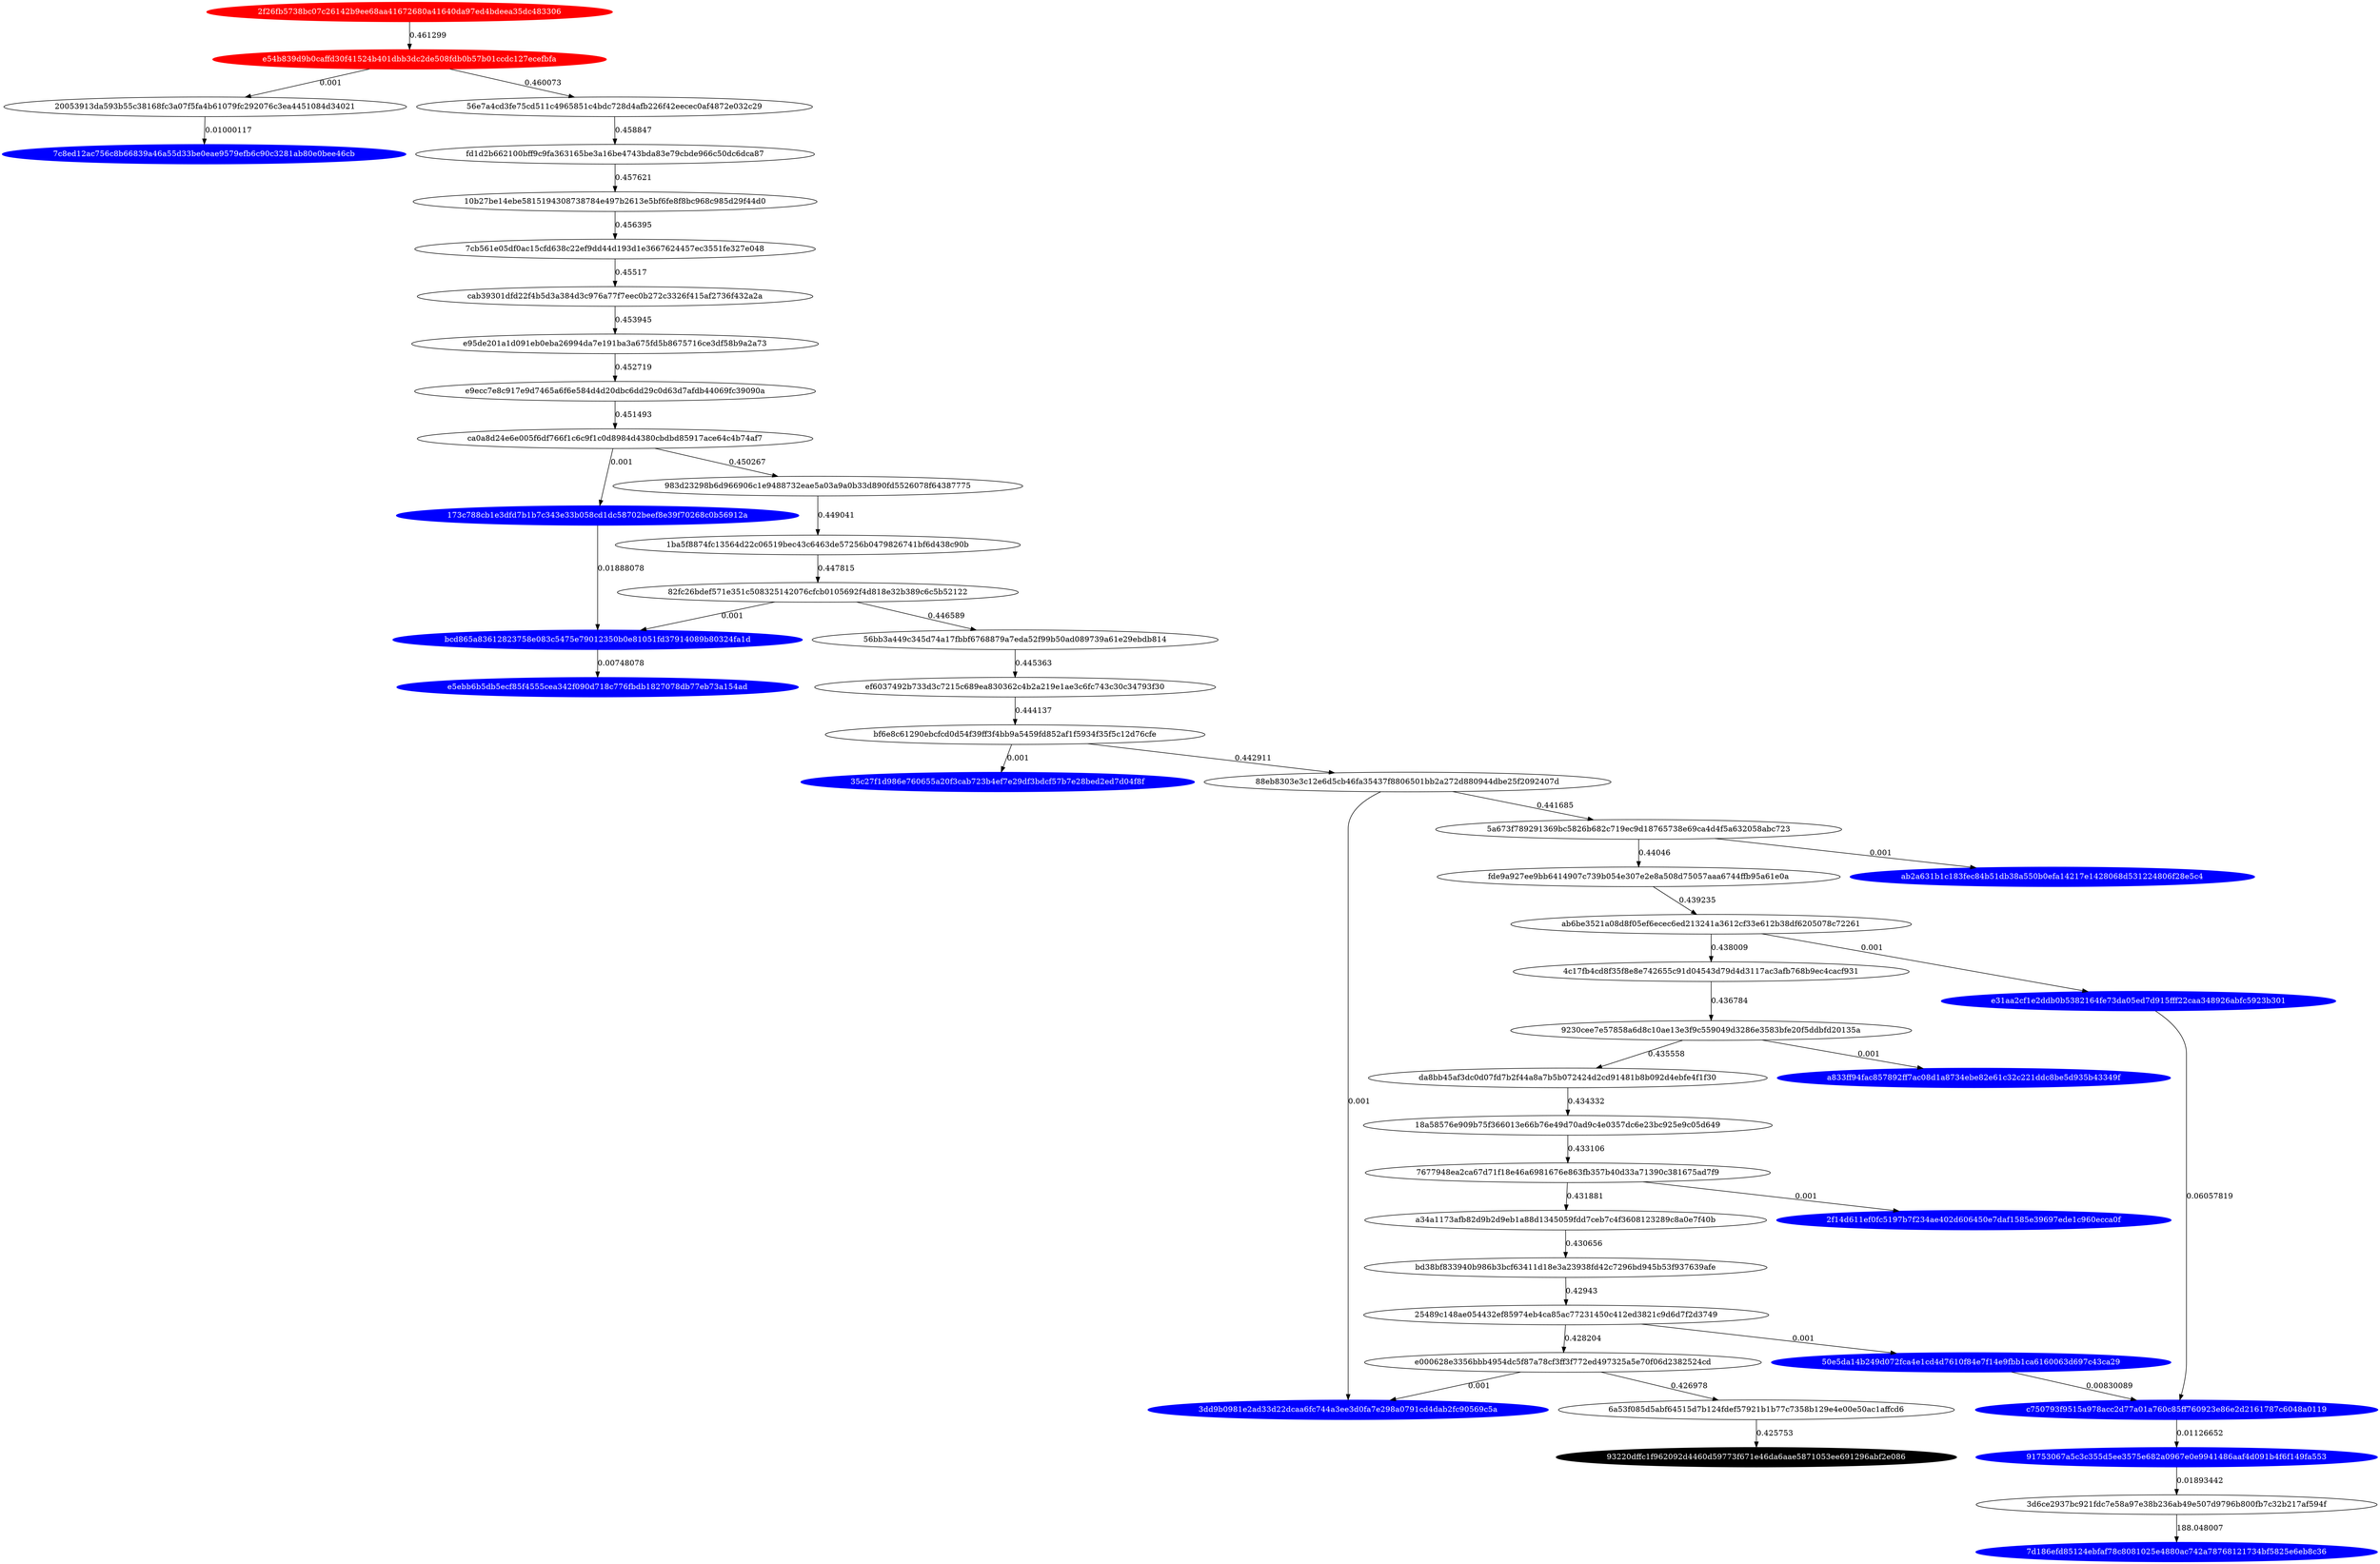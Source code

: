 digraph G{rankdir=TB;layout=dot;
"2f26fb5738bc07c26142b9ee68aa41672680a41640da97ed4bdeea35dc483306" [style="solid,filled",color=red,fontcolor=white];
"e54b839d9b0caffd30f41524b401dbb3dc2de508fdb0b57b01ccdc127ecefbfa" [style="solid,filled",color=red,fontcolor=white];
"93220dffc1f962092d4460d59773f671e46da6aae5871053ee691296abf2e086" [style="solid,filled",color=black,fontcolor=white];
"e31aa2cf1e2ddb0b5382164fe73da05ed7d915fff22caa348926abfc5923b301" [style="solid,filled",color=blue,fontcolor=white];
"7d186efd85124ebfaf78c8081025e4880ac742a78768121734bf5825e6eb8c36" [style="solid,filled",color=blue,fontcolor=white];
"35c27f1d986e760655a20f3cab723b4ef7e29df3bdcf57b7e28bed2ed7d04f8f" [style="solid,filled",color=blue,fontcolor=white];
"50e5da14b249d072fca4e1cd4d7610f84e7f14e9fbb1ca6160063d697c43ca29" [style="solid,filled",color=blue,fontcolor=white];
"e5ebb6b5db5ecf85f4555cea342f090d718c776fbdb1827078db77eb73a154ad" [style="solid,filled",color=blue,fontcolor=white];
"a833ff94fac857892ff7ac08d1a8734ebe82e61c32c221ddc8be5d935b43349f" [style="solid,filled",color=blue,fontcolor=white];
"7c8ed12ac756c8b66839a46a55d33be0eae9579efb6c90c3281ab80e0bee46cb" [style="solid,filled",color=blue,fontcolor=white];
"3dd9b0981e2ad33d22dcaa6fc744a3ee3d0fa7e298a0791cd4dab2fc90569c5a" [style="solid,filled",color=blue,fontcolor=white];
"91753067a5c3c355d5ee3575e682a0967e0e9941486aaf4d091b4f6f149fa553" [style="solid,filled",color=blue,fontcolor=white];
"2f14d611ef0fc5197b7f234ae402d606450e7daf1585e39697ede1c960ecca0f" [style="solid,filled",color=blue,fontcolor=white];
"173c788cb1e3dfd7b1b7c343e33b058cd1dc58702beef8e39f70268c0b56912a" [style="solid,filled",color=blue,fontcolor=white];
"bcd865a83612823758e083c5475e79012350b0e81051fd37914089b80324fa1d" [style="solid,filled",color=blue,fontcolor=white];
"ab2a631b1c183fec84b51db38a550b0efa14217e1428068d531224806f28e5c4" [style="solid,filled",color=blue,fontcolor=white];
"c750793f9515a978acc2d77a01a760c85ff760923e86e2d2161787c6048a0119" [style="solid,filled",color=blue,fontcolor=white];
"e95de201a1d091eb0eba26994da7e191ba3a675fd5b8675716ce3df58b9a2a73" -> "e9ecc7e8c917e9d7465a6f6e584d4d20dbc6dd29c0d63d7afdb44069fc39090a" [label=0.452719];
"a34a1173afb82d9b2d9eb1a88d1345059fdd7ceb7c4f3608123289c8a0e7f40b" -> "bd38bf833940b986b3bcf63411d18e3a23938fd42c7296bd945b53f937639afe" [label=0.430656];
"9230cee7e57858a6d8c10ae13e3f9c559049d3286e3583bfe20f5ddbfd20135a" -> "a833ff94fac857892ff7ac08d1a8734ebe82e61c32c221ddc8be5d935b43349f" [label=0.001];
"25489c148ae054432ef85974eb4ca85ac77231450c412ed3821c9d6d7f2d3749" -> "e000628e3356bbb4954dc5f87a78cf3ff3f772ed497325a5e70f06d2382524cd" [label=0.428204];
"56bb3a449c345d74a17fbbf6768879a7eda52f99b50ad089739a61e29ebdb814" -> "ef6037492b733d3c7215c689ea830362c4b2a219e1ae3c6fc743c30c34793f30" [label=0.445363];
"6a53f085d5abf64515d7b124fdef57921b1b77c7358b129e4e00e50ac1affcd6" -> "93220dffc1f962092d4460d59773f671e46da6aae5871053ee691296abf2e086" [label=0.425753];
"cab39301dfd22f4b5d3a384d3c976a77f7eec0b272c3326f415af2736f432a2a" -> "e95de201a1d091eb0eba26994da7e191ba3a675fd5b8675716ce3df58b9a2a73" [label=0.453945];
"fd1d2b662100bff9c9fa363165be3a16be4743bda83e79cbde966c50dc6dca87" -> "10b27be14ebe5815194308738784e497b2613e5bf6fe8f8bc968c985d29f44d0" [label=0.457621];
"3d6ce2937bc921fdc7e58a97e38b236ab49e507d9796b800fb7c32b217af594f" -> "7d186efd85124ebfaf78c8081025e4880ac742a78768121734bf5825e6eb8c36" [label=188.048007];
"5a673f789291369bc5826b682c719ec9d18765738e69ca4d4f5a632058abc723" -> "fde9a927ee9bb6414907c739b054e307e2e8a508d75057aaa6744ffb95a61e0a" [label=0.44046];
"91753067a5c3c355d5ee3575e682a0967e0e9941486aaf4d091b4f6f149fa553" -> "3d6ce2937bc921fdc7e58a97e38b236ab49e507d9796b800fb7c32b217af594f" [label=0.01893442];
"bf6e8c61290ebcfcd0d54f39ff3f4bb9a5459fd852af1f5934f35f5c12d76cfe" -> "88eb8303e3c12e6d5cb46fa35437f8806501bb2a272d880944dbe25f2092407d" [label=0.442911];
"7677948ea2ca67d71f18e46a6981676e863fb357b40d33a71390c381675ad7f9" -> "2f14d611ef0fc5197b7f234ae402d606450e7daf1585e39697ede1c960ecca0f" [label=0.001];
"c750793f9515a978acc2d77a01a760c85ff760923e86e2d2161787c6048a0119" -> "91753067a5c3c355d5ee3575e682a0967e0e9941486aaf4d091b4f6f149fa553" [label=0.01126652];
"173c788cb1e3dfd7b1b7c343e33b058cd1dc58702beef8e39f70268c0b56912a" -> "bcd865a83612823758e083c5475e79012350b0e81051fd37914089b80324fa1d" [label=0.01888078];
"bd38bf833940b986b3bcf63411d18e3a23938fd42c7296bd945b53f937639afe" -> "25489c148ae054432ef85974eb4ca85ac77231450c412ed3821c9d6d7f2d3749" [label=0.42943];
"ca0a8d24e6e005f6df766f1c6c9f1c0d8984d4380cbdbd85917ace64c4b74af7" -> "983d23298b6d966906c1e9488732eae5a03a9a0b33d890fd5526078f64387775" [label=0.450267];
"88eb8303e3c12e6d5cb46fa35437f8806501bb2a272d880944dbe25f2092407d" -> "5a673f789291369bc5826b682c719ec9d18765738e69ca4d4f5a632058abc723" [label=0.441685];
"ab6be3521a08d8f05ef6ecec6ed213241a3612cf33e612b38df6205078c72261" -> "4c17fb4cd8f35f8e8e742655c91d04543d79d4d3117ac3afb768b9ec4cacf931" [label=0.438009];
"e31aa2cf1e2ddb0b5382164fe73da05ed7d915fff22caa348926abfc5923b301" -> "c750793f9515a978acc2d77a01a760c85ff760923e86e2d2161787c6048a0119" [label=0.06057819];
"82fc26bdef571e351c508325142076cfcb0105692f4d818e32b389c6c5b52122" -> "56bb3a449c345d74a17fbbf6768879a7eda52f99b50ad089739a61e29ebdb814" [label=0.446589];
"18a58576e909b75f366013e66b76e49d70ad9c4e0357dc6e23bc925e9c05d649" -> "7677948ea2ca67d71f18e46a6981676e863fb357b40d33a71390c381675ad7f9" [label=0.433106];
"4c17fb4cd8f35f8e8e742655c91d04543d79d4d3117ac3afb768b9ec4cacf931" -> "9230cee7e57858a6d8c10ae13e3f9c559049d3286e3583bfe20f5ddbfd20135a" [label=0.436784];
"e000628e3356bbb4954dc5f87a78cf3ff3f772ed497325a5e70f06d2382524cd" -> "3dd9b0981e2ad33d22dcaa6fc744a3ee3d0fa7e298a0791cd4dab2fc90569c5a" [label=0.001];
"5a673f789291369bc5826b682c719ec9d18765738e69ca4d4f5a632058abc723" -> "ab2a631b1c183fec84b51db38a550b0efa14217e1428068d531224806f28e5c4" [label=0.001];
"e9ecc7e8c917e9d7465a6f6e584d4d20dbc6dd29c0d63d7afdb44069fc39090a" -> "ca0a8d24e6e005f6df766f1c6c9f1c0d8984d4380cbdbd85917ace64c4b74af7" [label=0.451493];
"1ba5f8874fc13564d22c06519bec43c6463de57256b0479826741bf6d438c90b" -> "82fc26bdef571e351c508325142076cfcb0105692f4d818e32b389c6c5b52122" [label=0.447815];
"9230cee7e57858a6d8c10ae13e3f9c559049d3286e3583bfe20f5ddbfd20135a" -> "da8bb45af3dc0d07fd7b2f44a8a7b5b072424d2cd91481b8b092d4ebfe4f1f30" [label=0.435558];
"bcd865a83612823758e083c5475e79012350b0e81051fd37914089b80324fa1d" -> "e5ebb6b5db5ecf85f4555cea342f090d718c776fbdb1827078db77eb73a154ad" [label=0.00748078];
"e000628e3356bbb4954dc5f87a78cf3ff3f772ed497325a5e70f06d2382524cd" -> "6a53f085d5abf64515d7b124fdef57921b1b77c7358b129e4e00e50ac1affcd6" [label=0.426978];
"50e5da14b249d072fca4e1cd4d7610f84e7f14e9fbb1ca6160063d697c43ca29" -> "c750793f9515a978acc2d77a01a760c85ff760923e86e2d2161787c6048a0119" [label=0.00830089];
"e54b839d9b0caffd30f41524b401dbb3dc2de508fdb0b57b01ccdc127ecefbfa" -> "20053913da593b55c38168fc3a07f5fa4b61079fc292076c3ea4451084d34021" [label=0.001];
"983d23298b6d966906c1e9488732eae5a03a9a0b33d890fd5526078f64387775" -> "1ba5f8874fc13564d22c06519bec43c6463de57256b0479826741bf6d438c90b" [label=0.449041];
"56e7a4cd3fe75cd511c4965851c4bdc728d4afb226f42eecec0af4872e032c29" -> "fd1d2b662100bff9c9fa363165be3a16be4743bda83e79cbde966c50dc6dca87" [label=0.458847];
"ab6be3521a08d8f05ef6ecec6ed213241a3612cf33e612b38df6205078c72261" -> "e31aa2cf1e2ddb0b5382164fe73da05ed7d915fff22caa348926abfc5923b301" [label=0.001];
"fde9a927ee9bb6414907c739b054e307e2e8a508d75057aaa6744ffb95a61e0a" -> "ab6be3521a08d8f05ef6ecec6ed213241a3612cf33e612b38df6205078c72261" [label=0.439235];
"ef6037492b733d3c7215c689ea830362c4b2a219e1ae3c6fc743c30c34793f30" -> "bf6e8c61290ebcfcd0d54f39ff3f4bb9a5459fd852af1f5934f35f5c12d76cfe" [label=0.444137];
"7677948ea2ca67d71f18e46a6981676e863fb357b40d33a71390c381675ad7f9" -> "a34a1173afb82d9b2d9eb1a88d1345059fdd7ceb7c4f3608123289c8a0e7f40b" [label=0.431881];
"10b27be14ebe5815194308738784e497b2613e5bf6fe8f8bc968c985d29f44d0" -> "7cb561e05df0ac15cfd638c22ef9dd44d193d1e3667624457ec3551fe327e048" [label=0.456395];
"bf6e8c61290ebcfcd0d54f39ff3f4bb9a5459fd852af1f5934f35f5c12d76cfe" -> "35c27f1d986e760655a20f3cab723b4ef7e29df3bdcf57b7e28bed2ed7d04f8f" [label=0.001];
"88eb8303e3c12e6d5cb46fa35437f8806501bb2a272d880944dbe25f2092407d" -> "3dd9b0981e2ad33d22dcaa6fc744a3ee3d0fa7e298a0791cd4dab2fc90569c5a" [label=0.001];
"82fc26bdef571e351c508325142076cfcb0105692f4d818e32b389c6c5b52122" -> "bcd865a83612823758e083c5475e79012350b0e81051fd37914089b80324fa1d" [label=0.001];
"da8bb45af3dc0d07fd7b2f44a8a7b5b072424d2cd91481b8b092d4ebfe4f1f30" -> "18a58576e909b75f366013e66b76e49d70ad9c4e0357dc6e23bc925e9c05d649" [label=0.434332];
"25489c148ae054432ef85974eb4ca85ac77231450c412ed3821c9d6d7f2d3749" -> "50e5da14b249d072fca4e1cd4d7610f84e7f14e9fbb1ca6160063d697c43ca29" [label=0.001];
"20053913da593b55c38168fc3a07f5fa4b61079fc292076c3ea4451084d34021" -> "7c8ed12ac756c8b66839a46a55d33be0eae9579efb6c90c3281ab80e0bee46cb" [label=0.01000117];
"2f26fb5738bc07c26142b9ee68aa41672680a41640da97ed4bdeea35dc483306" -> "e54b839d9b0caffd30f41524b401dbb3dc2de508fdb0b57b01ccdc127ecefbfa" [label=0.461299];
"ca0a8d24e6e005f6df766f1c6c9f1c0d8984d4380cbdbd85917ace64c4b74af7" -> "173c788cb1e3dfd7b1b7c343e33b058cd1dc58702beef8e39f70268c0b56912a" [label=0.001];
"e54b839d9b0caffd30f41524b401dbb3dc2de508fdb0b57b01ccdc127ecefbfa" -> "56e7a4cd3fe75cd511c4965851c4bdc728d4afb226f42eecec0af4872e032c29" [label=0.460073];
"7cb561e05df0ac15cfd638c22ef9dd44d193d1e3667624457ec3551fe327e048" -> "cab39301dfd22f4b5d3a384d3c976a77f7eec0b272c3326f415af2736f432a2a" [label=0.45517];
}